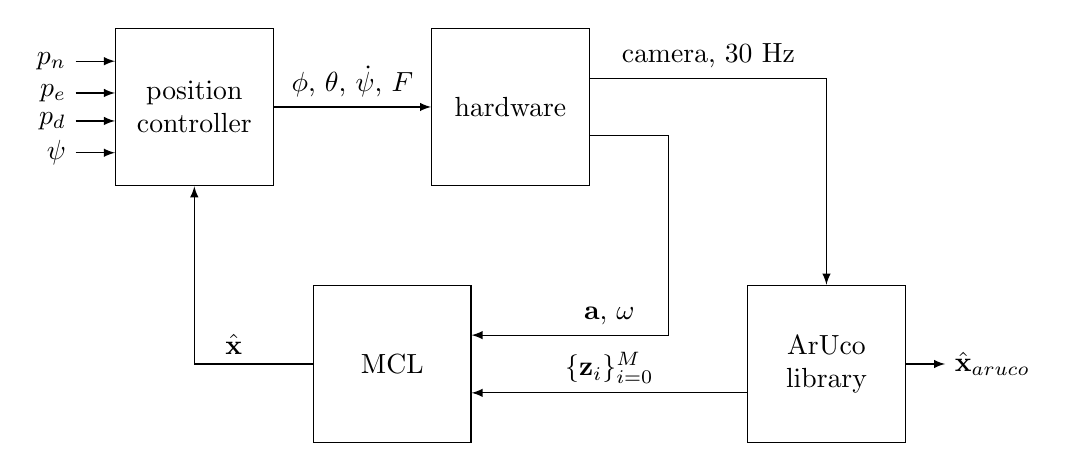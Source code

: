\begin{tikzpicture}[>=latex]

\tikzstyle{block} = [draw, rectangle, align=center, minimum width=2cm, minimum height=2cm]

% Position controller
\node [block] (a) {position\\controller};
\node [left=0.5cm of a.150] (input1) {$p_n$};
\node [left=0.5cm of a.170] (input2) {$p_e$};
\node [left=0.5cm of a.190] (input3) {$p_d$};
\node [left=0.5cm of a.210] (input4) {$\psi$};
\draw [->] (input1) -- (a.150);
\draw [->] (input2) -- (a.170);
\draw [->] (input3) -- (a.190);
\draw [->] (input4) -- (a.210);

% hardware block
\node [block, right=2cm of a] (b) {hardware};
\draw [->] (a) -- node[above] {$\phi$, $\theta$, $\dot{\psi}$, $F$} (b.180);

% ArUco
\node [block, below right=1.25cm and 2cm of b] (c) {ArUco\\library};
\node [right=0.5cm of c] (arucoOut) {$\hat{\mathbf{x}}_{aruco}$};
\draw [->] (b.20) -| node[left=1.5cm, above] {camera, $30$ Hz} (c.90);
\draw [->] (c) -- (arucoOut);

% MCL
\node [block, left=3.5cm of c] (d) {MCL};
\draw [->] (b.340) |- +(1,0) |- node[left=0.75cm, above] {$\mathbf{a}$, $\omega$} (d.20);
\draw [->] (c.200) -- node[above] {$\{\mathbf{z}_i\}_{i=0}^{M}$} (d.340);
\draw [->] (d.180) -| node[right=0.5cm, above] {$\hat{\mathbf{x}}$} (a.270);

\end{tikzpicture}